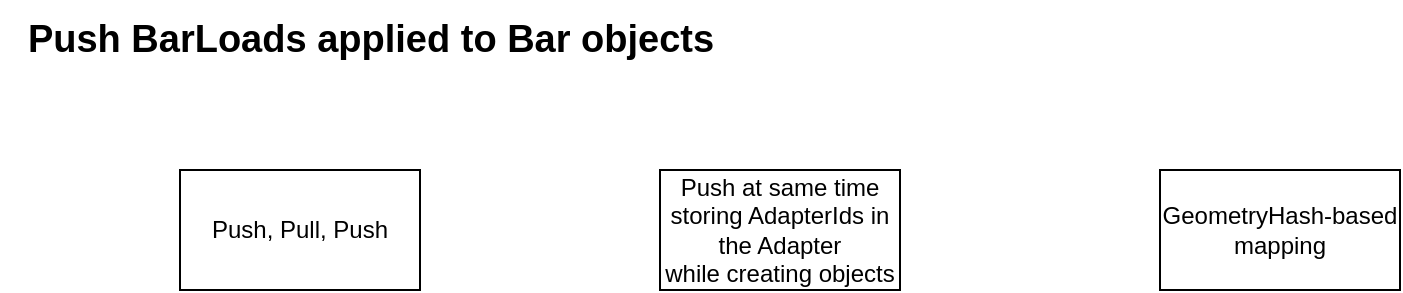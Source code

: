 <mxfile version="20.2.3" type="device"><diagram id="z0Ve7GW-gSEjH-2feMtn" name="Page-1"><mxGraphModel dx="1036" dy="649" grid="1" gridSize="10" guides="1" tooltips="1" connect="1" arrows="1" fold="1" page="1" pageScale="1" pageWidth="850" pageHeight="1100" math="0" shadow="0"><root><mxCell id="0"/><mxCell id="1" parent="0"/><mxCell id="ul4ulkbJGg3qWoRIDs1J-1" value="Push, Pull, Push" style="rounded=0;whiteSpace=wrap;html=1;" vertex="1" parent="1"><mxGeometry x="110" y="110" width="120" height="60" as="geometry"/></mxCell><mxCell id="ul4ulkbJGg3qWoRIDs1J-2" value="Push at same time&lt;br&gt;storing AdapterIds in the Adapter &lt;br&gt;while creating objects" style="rounded=0;whiteSpace=wrap;html=1;" vertex="1" parent="1"><mxGeometry x="350" y="110" width="120" height="60" as="geometry"/></mxCell><mxCell id="ul4ulkbJGg3qWoRIDs1J-3" value="GeometryHash-based mapping" style="rounded=0;whiteSpace=wrap;html=1;" vertex="1" parent="1"><mxGeometry x="600" y="110" width="120" height="60" as="geometry"/></mxCell><mxCell id="ul4ulkbJGg3qWoRIDs1J-4" value="Push BarLoads applied to Bar objects" style="text;html=1;align=center;verticalAlign=middle;resizable=0;points=[];autosize=1;strokeColor=none;fillColor=none;fontSize=19;fontStyle=1" vertex="1" parent="1"><mxGeometry x="20" y="25" width="370" height="40" as="geometry"/></mxCell></root></mxGraphModel></diagram></mxfile>